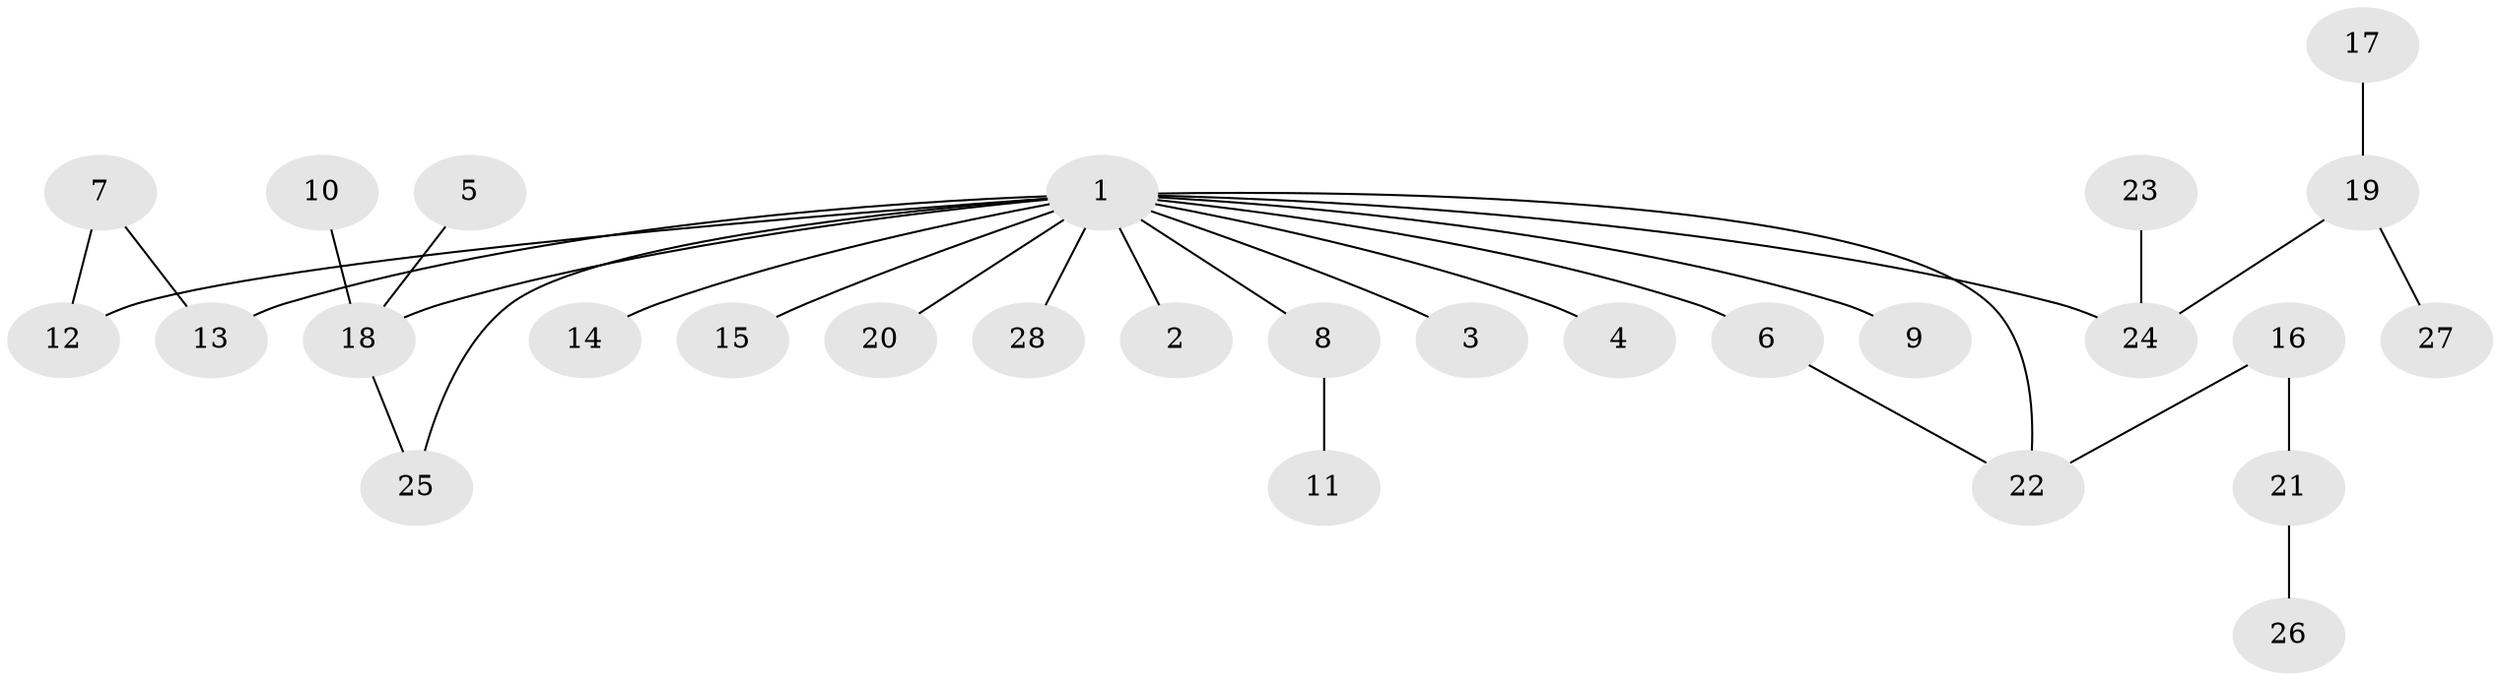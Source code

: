 // original degree distribution, {7: 0.017857142857142856, 4: 0.05357142857142857, 5: 0.07142857142857142, 6: 0.017857142857142856, 3: 0.125, 1: 0.5357142857142857, 2: 0.17857142857142858}
// Generated by graph-tools (version 1.1) at 2025/25/03/09/25 03:25:24]
// undirected, 28 vertices, 30 edges
graph export_dot {
graph [start="1"]
  node [color=gray90,style=filled];
  1;
  2;
  3;
  4;
  5;
  6;
  7;
  8;
  9;
  10;
  11;
  12;
  13;
  14;
  15;
  16;
  17;
  18;
  19;
  20;
  21;
  22;
  23;
  24;
  25;
  26;
  27;
  28;
  1 -- 2 [weight=1.0];
  1 -- 3 [weight=1.0];
  1 -- 4 [weight=1.0];
  1 -- 6 [weight=1.0];
  1 -- 8 [weight=1.0];
  1 -- 9 [weight=1.0];
  1 -- 12 [weight=1.0];
  1 -- 13 [weight=1.0];
  1 -- 14 [weight=1.0];
  1 -- 15 [weight=1.0];
  1 -- 18 [weight=1.0];
  1 -- 20 [weight=1.0];
  1 -- 22 [weight=1.0];
  1 -- 24 [weight=1.0];
  1 -- 25 [weight=1.0];
  1 -- 28 [weight=1.0];
  5 -- 18 [weight=1.0];
  6 -- 22 [weight=1.0];
  7 -- 12 [weight=1.0];
  7 -- 13 [weight=1.0];
  8 -- 11 [weight=1.0];
  10 -- 18 [weight=1.0];
  16 -- 21 [weight=1.0];
  16 -- 22 [weight=1.0];
  17 -- 19 [weight=1.0];
  18 -- 25 [weight=1.0];
  19 -- 24 [weight=1.0];
  19 -- 27 [weight=1.0];
  21 -- 26 [weight=1.0];
  23 -- 24 [weight=1.0];
}
